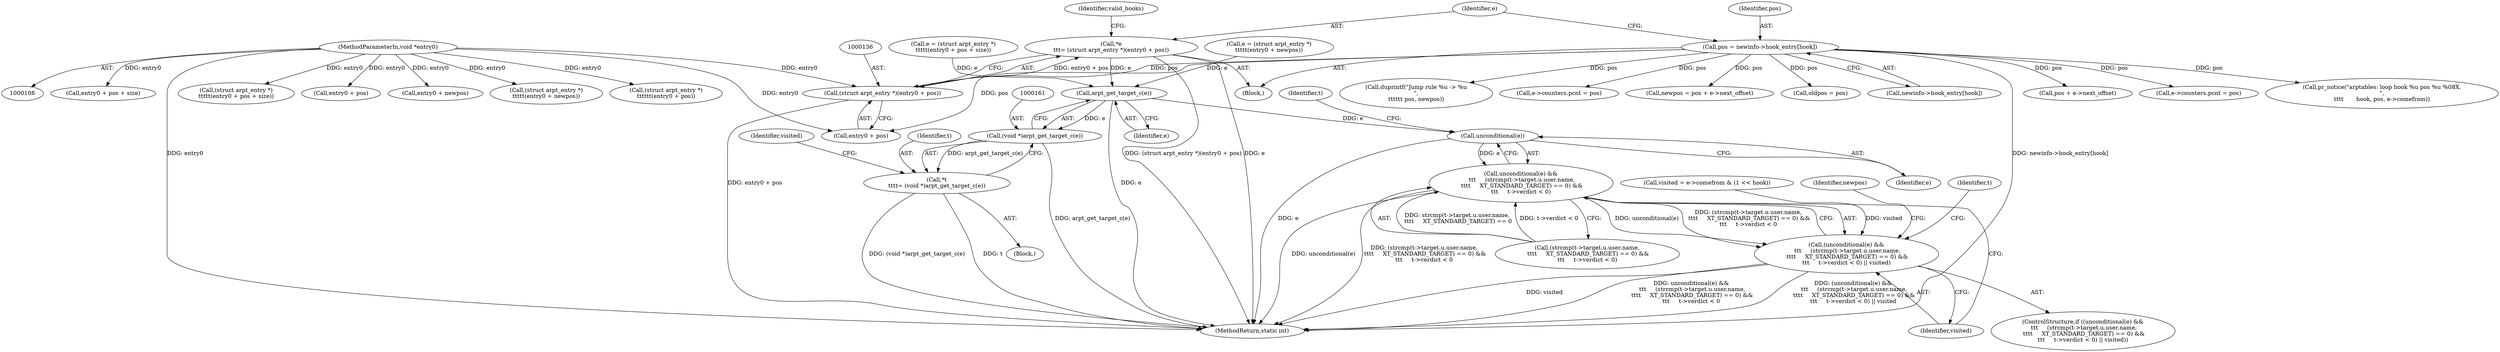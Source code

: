 digraph "0_linux_54d83fc74aa9ec72794373cb47432c5f7fb1a309_1@integer" {
"1000133" [label="(Call,*e\n\t\t\t= (struct arpt_entry *)(entry0 + pos))"];
"1000135" [label="(Call,(struct arpt_entry *)(entry0 + pos))"];
"1000111" [label="(MethodParameterIn,void *entry0)"];
"1000125" [label="(Call,pos = newinfo->hook_entry[hook])"];
"1000162" [label="(Call,arpt_get_target_c(e))"];
"1000160" [label="(Call,(void *)arpt_get_target_c(e))"];
"1000158" [label="(Call,*t\n\t\t\t\t= (void *)arpt_get_target_c(e))"];
"1000206" [label="(Call,unconditional(e))"];
"1000205" [label="(Call,unconditional(e) &&\n \t\t\t     (strcmp(t->target.u.user.name,\n \t\t\t\t     XT_STANDARD_TARGET) == 0) &&\n\t\t\t     t->verdict < 0)"];
"1000204" [label="(Call,(unconditional(e) &&\n \t\t\t     (strcmp(t->target.u.user.name,\n \t\t\t\t     XT_STANDARD_TARGET) == 0) &&\n\t\t\t     t->verdict < 0) || visited)"];
"1000312" [label="(Call,e = (struct arpt_entry *)\n\t\t\t\t\t(entry0 + pos + size))"];
"1000183" [label="(Call,pr_notice(\"arptables: loop hook %u pos %u %08X.\n\",\n\t\t\t\t       hook, pos, e->comefrom))"];
"1000203" [label="(ControlStructure,if ((unconditional(e) &&\n \t\t\t     (strcmp(t->target.u.user.name,\n \t\t\t\t     XT_STANDARD_TARGET) == 0) &&\n\t\t\t     t->verdict < 0) || visited))"];
"1000335" [label="(Identifier,newpos)"];
"1000205" [label="(Call,unconditional(e) &&\n \t\t\t     (strcmp(t->target.u.user.name,\n \t\t\t\t     XT_STANDARD_TARGET) == 0) &&\n\t\t\t     t->verdict < 0)"];
"1000127" [label="(Call,newinfo->hook_entry[hook])"];
"1000239" [label="(Identifier,t)"];
"1000386" [label="(Call,e = (struct arpt_entry *)\n\t\t\t\t\t(entry0 + newpos))"];
"1000123" [label="(Block,)"];
"1000206" [label="(Call,unconditional(e))"];
"1000134" [label="(Identifier,e)"];
"1000316" [label="(Call,entry0 + pos + size)"];
"1000158" [label="(Call,*t\n\t\t\t\t= (void *)arpt_get_target_c(e))"];
"1000207" [label="(Identifier,e)"];
"1000137" [label="(Call,entry0 + pos)"];
"1000111" [label="(MethodParameterIn,void *entry0)"];
"1000314" [label="(Call,(struct arpt_entry *)\n\t\t\t\t\t(entry0 + pos + size))"];
"1000373" [label="(Call,duprintf(\"Jump rule %u -> %u\n\",\n\t\t\t\t\t\t pos, newpos))"];
"1000126" [label="(Identifier,pos)"];
"1000133" [label="(Call,*e\n\t\t\t= (struct arpt_entry *)(entry0 + pos))"];
"1000159" [label="(Identifier,t)"];
"1000148" [label="(Call,e->counters.pcnt = pos)"];
"1000204" [label="(Call,(unconditional(e) &&\n \t\t\t     (strcmp(t->target.u.user.name,\n \t\t\t\t     XT_STANDARD_TARGET) == 0) &&\n\t\t\t     t->verdict < 0) || visited)"];
"1000162" [label="(Call,arpt_get_target_c(e))"];
"1000143" [label="(Identifier,valid_hooks)"];
"1000297" [label="(Call,entry0 + pos)"];
"1000409" [label="(MethodReturn,static int)"];
"1000379" [label="(Call,newpos = pos + e->next_offset)"];
"1000215" [label="(Identifier,t)"];
"1000125" [label="(Call,pos = newinfo->hook_entry[hook])"];
"1000160" [label="(Call,(void *)arpt_get_target_c(e))"];
"1000166" [label="(Identifier,visited)"];
"1000135" [label="(Call,(struct arpt_entry *)(entry0 + pos))"];
"1000227" [label="(Identifier,visited)"];
"1000165" [label="(Call,visited = e->comefrom & (1 << hook))"];
"1000163" [label="(Identifier,e)"];
"1000208" [label="(Call,(strcmp(t->target.u.user.name,\n \t\t\t\t     XT_STANDARD_TARGET) == 0) &&\n\t\t\t     t->verdict < 0)"];
"1000390" [label="(Call,entry0 + newpos)"];
"1000388" [label="(Call,(struct arpt_entry *)\n\t\t\t\t\t(entry0 + newpos))"];
"1000271" [label="(Call,oldpos = pos)"];
"1000381" [label="(Call,pos + e->next_offset)"];
"1000156" [label="(Block,)"];
"1000393" [label="(Call,e->counters.pcnt = pos)"];
"1000295" [label="(Call,(struct arpt_entry *)\n\t\t\t\t\t\t(entry0 + pos))"];
"1000133" -> "1000123"  [label="AST: "];
"1000133" -> "1000135"  [label="CFG: "];
"1000134" -> "1000133"  [label="AST: "];
"1000135" -> "1000133"  [label="AST: "];
"1000143" -> "1000133"  [label="CFG: "];
"1000133" -> "1000409"  [label="DDG: e"];
"1000133" -> "1000409"  [label="DDG: (struct arpt_entry *)(entry0 + pos)"];
"1000135" -> "1000133"  [label="DDG: entry0 + pos"];
"1000133" -> "1000162"  [label="DDG: e"];
"1000135" -> "1000137"  [label="CFG: "];
"1000136" -> "1000135"  [label="AST: "];
"1000137" -> "1000135"  [label="AST: "];
"1000135" -> "1000409"  [label="DDG: entry0 + pos"];
"1000111" -> "1000135"  [label="DDG: entry0"];
"1000125" -> "1000135"  [label="DDG: pos"];
"1000111" -> "1000108"  [label="AST: "];
"1000111" -> "1000409"  [label="DDG: entry0"];
"1000111" -> "1000137"  [label="DDG: entry0"];
"1000111" -> "1000295"  [label="DDG: entry0"];
"1000111" -> "1000297"  [label="DDG: entry0"];
"1000111" -> "1000314"  [label="DDG: entry0"];
"1000111" -> "1000316"  [label="DDG: entry0"];
"1000111" -> "1000388"  [label="DDG: entry0"];
"1000111" -> "1000390"  [label="DDG: entry0"];
"1000125" -> "1000123"  [label="AST: "];
"1000125" -> "1000127"  [label="CFG: "];
"1000126" -> "1000125"  [label="AST: "];
"1000127" -> "1000125"  [label="AST: "];
"1000134" -> "1000125"  [label="CFG: "];
"1000125" -> "1000409"  [label="DDG: newinfo->hook_entry[hook]"];
"1000125" -> "1000137"  [label="DDG: pos"];
"1000125" -> "1000148"  [label="DDG: pos"];
"1000125" -> "1000183"  [label="DDG: pos"];
"1000125" -> "1000271"  [label="DDG: pos"];
"1000125" -> "1000373"  [label="DDG: pos"];
"1000125" -> "1000379"  [label="DDG: pos"];
"1000125" -> "1000381"  [label="DDG: pos"];
"1000125" -> "1000393"  [label="DDG: pos"];
"1000162" -> "1000160"  [label="AST: "];
"1000162" -> "1000163"  [label="CFG: "];
"1000163" -> "1000162"  [label="AST: "];
"1000160" -> "1000162"  [label="CFG: "];
"1000162" -> "1000409"  [label="DDG: e"];
"1000162" -> "1000160"  [label="DDG: e"];
"1000312" -> "1000162"  [label="DDG: e"];
"1000386" -> "1000162"  [label="DDG: e"];
"1000162" -> "1000206"  [label="DDG: e"];
"1000160" -> "1000158"  [label="AST: "];
"1000161" -> "1000160"  [label="AST: "];
"1000158" -> "1000160"  [label="CFG: "];
"1000160" -> "1000409"  [label="DDG: arpt_get_target_c(e)"];
"1000160" -> "1000158"  [label="DDG: arpt_get_target_c(e)"];
"1000158" -> "1000156"  [label="AST: "];
"1000159" -> "1000158"  [label="AST: "];
"1000166" -> "1000158"  [label="CFG: "];
"1000158" -> "1000409"  [label="DDG: t"];
"1000158" -> "1000409"  [label="DDG: (void *)arpt_get_target_c(e)"];
"1000206" -> "1000205"  [label="AST: "];
"1000206" -> "1000207"  [label="CFG: "];
"1000207" -> "1000206"  [label="AST: "];
"1000215" -> "1000206"  [label="CFG: "];
"1000205" -> "1000206"  [label="CFG: "];
"1000206" -> "1000409"  [label="DDG: e"];
"1000206" -> "1000205"  [label="DDG: e"];
"1000205" -> "1000204"  [label="AST: "];
"1000205" -> "1000208"  [label="CFG: "];
"1000208" -> "1000205"  [label="AST: "];
"1000227" -> "1000205"  [label="CFG: "];
"1000204" -> "1000205"  [label="CFG: "];
"1000205" -> "1000409"  [label="DDG: unconditional(e)"];
"1000205" -> "1000409"  [label="DDG: (strcmp(t->target.u.user.name,\n \t\t\t\t     XT_STANDARD_TARGET) == 0) &&\n\t\t\t     t->verdict < 0"];
"1000205" -> "1000204"  [label="DDG: unconditional(e)"];
"1000205" -> "1000204"  [label="DDG: (strcmp(t->target.u.user.name,\n \t\t\t\t     XT_STANDARD_TARGET) == 0) &&\n\t\t\t     t->verdict < 0"];
"1000208" -> "1000205"  [label="DDG: strcmp(t->target.u.user.name,\n \t\t\t\t     XT_STANDARD_TARGET) == 0"];
"1000208" -> "1000205"  [label="DDG: t->verdict < 0"];
"1000204" -> "1000203"  [label="AST: "];
"1000204" -> "1000227"  [label="CFG: "];
"1000227" -> "1000204"  [label="AST: "];
"1000239" -> "1000204"  [label="CFG: "];
"1000335" -> "1000204"  [label="CFG: "];
"1000204" -> "1000409"  [label="DDG: visited"];
"1000204" -> "1000409"  [label="DDG: unconditional(e) &&\n \t\t\t     (strcmp(t->target.u.user.name,\n \t\t\t\t     XT_STANDARD_TARGET) == 0) &&\n\t\t\t     t->verdict < 0"];
"1000204" -> "1000409"  [label="DDG: (unconditional(e) &&\n \t\t\t     (strcmp(t->target.u.user.name,\n \t\t\t\t     XT_STANDARD_TARGET) == 0) &&\n\t\t\t     t->verdict < 0) || visited"];
"1000165" -> "1000204"  [label="DDG: visited"];
}
